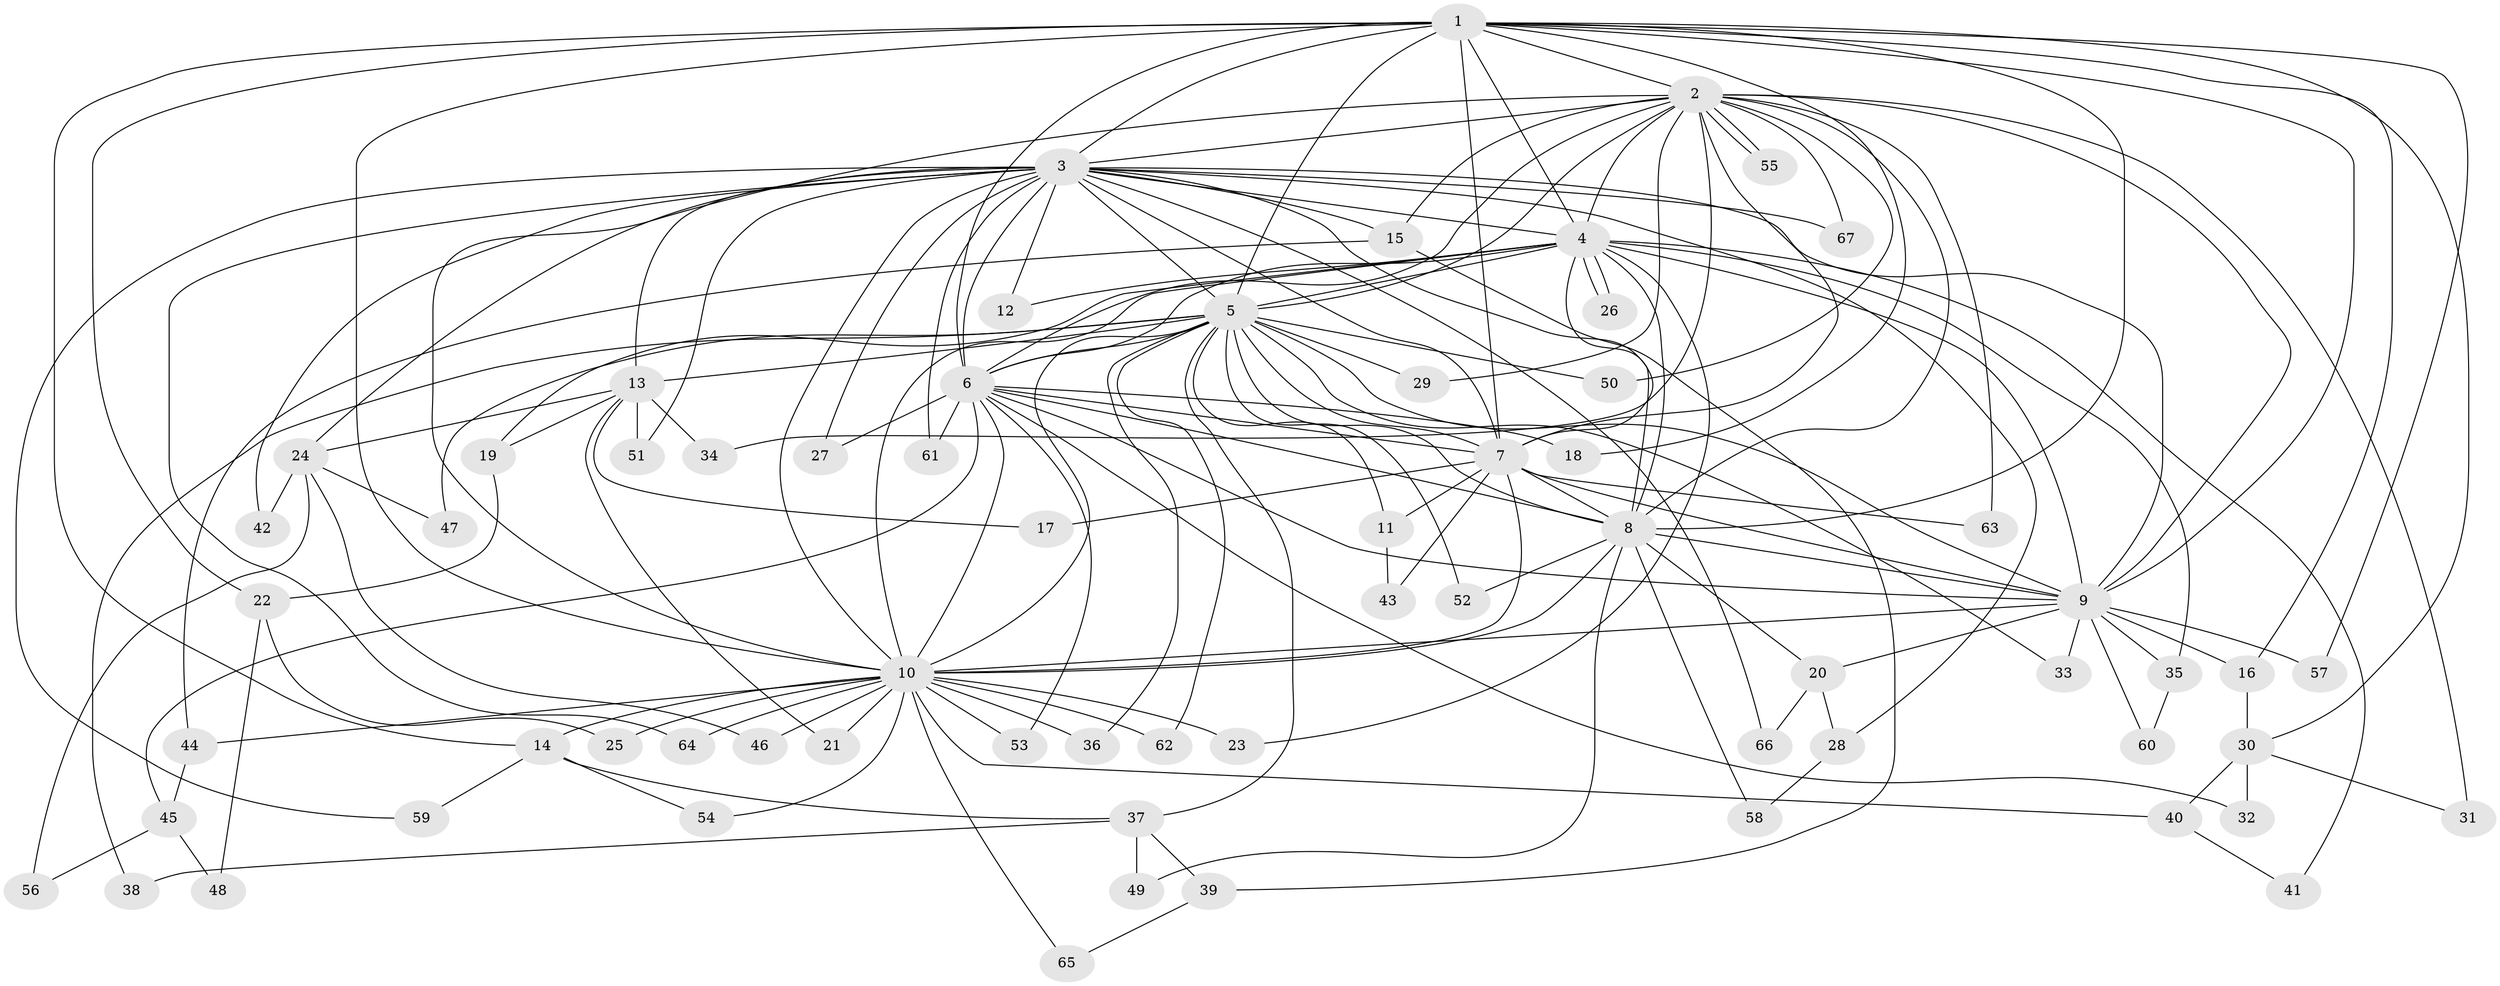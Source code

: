 // Generated by graph-tools (version 1.1) at 2025/45/03/09/25 04:45:28]
// undirected, 67 vertices, 159 edges
graph export_dot {
graph [start="1"]
  node [color=gray90,style=filled];
  1;
  2;
  3;
  4;
  5;
  6;
  7;
  8;
  9;
  10;
  11;
  12;
  13;
  14;
  15;
  16;
  17;
  18;
  19;
  20;
  21;
  22;
  23;
  24;
  25;
  26;
  27;
  28;
  29;
  30;
  31;
  32;
  33;
  34;
  35;
  36;
  37;
  38;
  39;
  40;
  41;
  42;
  43;
  44;
  45;
  46;
  47;
  48;
  49;
  50;
  51;
  52;
  53;
  54;
  55;
  56;
  57;
  58;
  59;
  60;
  61;
  62;
  63;
  64;
  65;
  66;
  67;
  1 -- 2;
  1 -- 3;
  1 -- 4;
  1 -- 5;
  1 -- 6;
  1 -- 7;
  1 -- 8;
  1 -- 9;
  1 -- 10;
  1 -- 14;
  1 -- 16;
  1 -- 18;
  1 -- 22;
  1 -- 30;
  1 -- 57;
  2 -- 3;
  2 -- 4;
  2 -- 5;
  2 -- 6;
  2 -- 7;
  2 -- 8;
  2 -- 9;
  2 -- 10;
  2 -- 15;
  2 -- 29;
  2 -- 31;
  2 -- 34;
  2 -- 50;
  2 -- 55;
  2 -- 55;
  2 -- 63;
  2 -- 67;
  3 -- 4;
  3 -- 5;
  3 -- 6;
  3 -- 7;
  3 -- 8;
  3 -- 9;
  3 -- 10;
  3 -- 12;
  3 -- 13;
  3 -- 15;
  3 -- 24;
  3 -- 27;
  3 -- 28;
  3 -- 42;
  3 -- 51;
  3 -- 59;
  3 -- 61;
  3 -- 64;
  3 -- 66;
  3 -- 67;
  4 -- 5;
  4 -- 6;
  4 -- 7;
  4 -- 8;
  4 -- 9;
  4 -- 10;
  4 -- 12;
  4 -- 19;
  4 -- 23;
  4 -- 26;
  4 -- 26;
  4 -- 35;
  4 -- 41;
  5 -- 6;
  5 -- 7;
  5 -- 8;
  5 -- 9;
  5 -- 10;
  5 -- 11;
  5 -- 13;
  5 -- 29;
  5 -- 33;
  5 -- 36;
  5 -- 37;
  5 -- 38;
  5 -- 47;
  5 -- 50;
  5 -- 52;
  5 -- 62;
  6 -- 7;
  6 -- 8;
  6 -- 9;
  6 -- 10;
  6 -- 18;
  6 -- 27;
  6 -- 32;
  6 -- 45;
  6 -- 53;
  6 -- 61;
  7 -- 8;
  7 -- 9;
  7 -- 10;
  7 -- 11;
  7 -- 17;
  7 -- 43;
  7 -- 63;
  8 -- 9;
  8 -- 10;
  8 -- 20;
  8 -- 49;
  8 -- 52;
  8 -- 58;
  9 -- 10;
  9 -- 16;
  9 -- 20;
  9 -- 33;
  9 -- 35;
  9 -- 57;
  9 -- 60;
  10 -- 14;
  10 -- 21;
  10 -- 23;
  10 -- 25;
  10 -- 36;
  10 -- 40;
  10 -- 44;
  10 -- 46;
  10 -- 53;
  10 -- 54;
  10 -- 62;
  10 -- 64;
  10 -- 65;
  11 -- 43;
  13 -- 17;
  13 -- 19;
  13 -- 21;
  13 -- 24;
  13 -- 34;
  13 -- 51;
  14 -- 37;
  14 -- 54;
  14 -- 59;
  15 -- 39;
  15 -- 44;
  16 -- 30;
  19 -- 22;
  20 -- 28;
  20 -- 66;
  22 -- 25;
  22 -- 48;
  24 -- 42;
  24 -- 46;
  24 -- 47;
  24 -- 56;
  28 -- 58;
  30 -- 31;
  30 -- 32;
  30 -- 40;
  35 -- 60;
  37 -- 38;
  37 -- 39;
  37 -- 49;
  39 -- 65;
  40 -- 41;
  44 -- 45;
  45 -- 48;
  45 -- 56;
}
